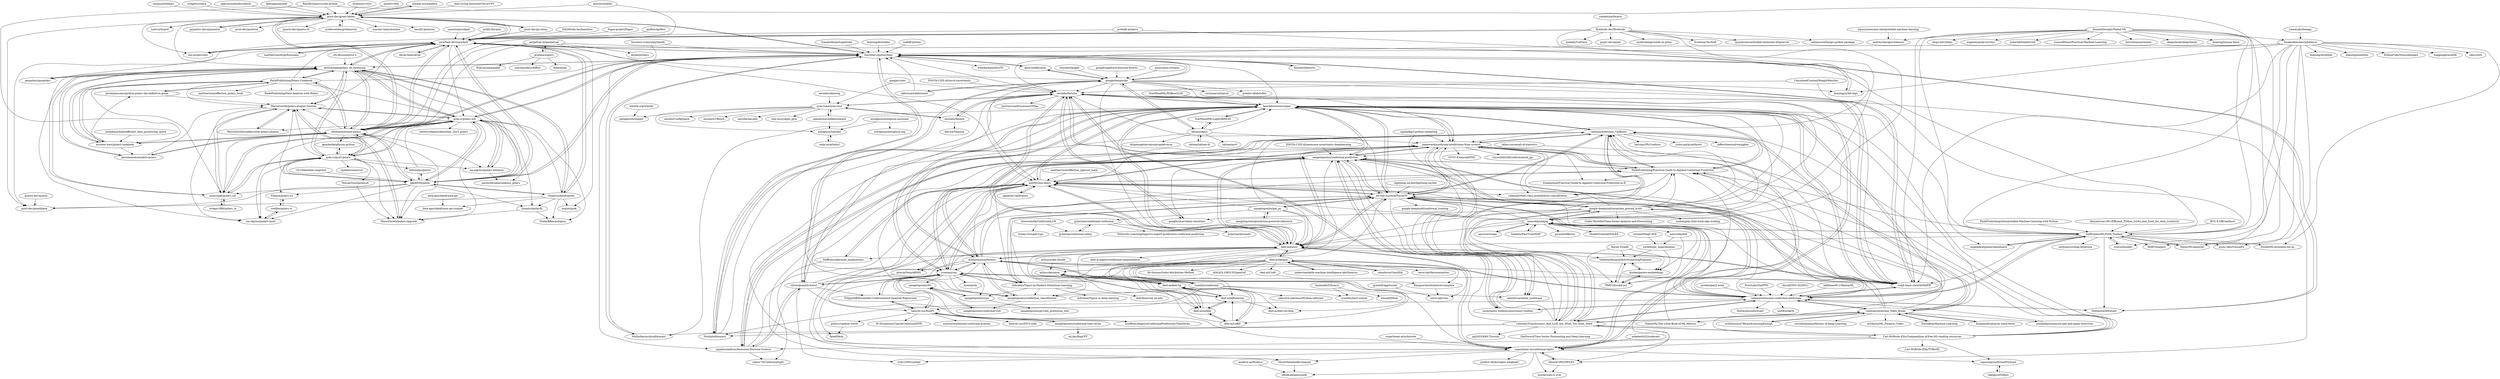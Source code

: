 digraph G {
"unionai-oss/pandera" -> "posit-dev/great-tables" ["e"=1]
"koaning/scikit-lego" -> "narwhals-dev/narwhals" ["e"=1]
"skrub-data/skrub" -> "narwhals-dev/narwhals" ["e"=1]
"CalculatedContent/WeightWatcher" -> "awslabs/fortuna" ["e"=1]
"CalculatedContent/WeightWatcher" -> "SelfExplainML/PiML-Toolbox" ["e"=1]
"pyjanitor-devs/pyjanitor" -> "posit-dev/great-tables" ["e"=1]
"sktime/sktime-dl" -> "sktime/skpro" ["e"=1]
"awslabs/datawig" -> "syne-tune/syne-tune" ["e"=1]
"fraunhoferportugal/tsfel" -> "functime-org/functime" ["e"=1]
"lopusz/awesome-interpretable-machine-learning" -> "andreysharapov/xaience" ["e"=1]
"openml/automlbenchmark" -> "syne-tune/syne-tune" ["e"=1]
"openml/automlbenchmark" -> "autogluon/tabrepo" ["e"=1]
"csinva/imodels" -> "SelfExplainML/PiML-Toolbox" ["e"=1]
"StatMixedML/XGBoostLSS" -> "henrikbostrom/crepes" ["e"=1]
"alan-turing-institute/CleverCSV" -> "posit-dev/great-tables" ["e"=1]
"mwouts/itables" -> "posit-dev/great-tables" ["e"=1]
"mwouts/itables" -> "narwhals-dev/narwhals" ["e"=1]
"sktime/skpro" -> "sktime/pysf"
"sktime/skpro" -> "StatMixedML/LightGBMLSS" ["e"=1]
"sktime/skpro" -> "felipeangelimvieira/prophetverse"
"sktime/skpro" -> "zillow/quantile-forest" ["e"=1]
"sktime/skpro" -> "henrikbostrom/crepes"
"sktime/skpro" -> "joneswack/conformal-predictions-from-scratch"
"sktime/skpro" -> "sktime/sktime-dl" ["e"=1]
"sktime/skpro" -> "google/temporian"
"yromano/cqr" -> "FilippoMB/Ensemble-Conformalized-Quantile-Regression"
"yromano/cqr" -> "donlnz/nonconformist"
"yromano/cqr" -> "msesia/chr"
"yromano/cqr" -> "hamrel-cxu/EnbPI"
"yromano/cqr" -> "aangelopoulos/conformal_classification" ["e"=1]
"yromano/cqr" -> "henrikbostrom/crepes"
"yromano/cqr" -> "aangelopoulos/conformal-prediction"
"yromano/cqr" -> "dobriban/Topics-In-Modern-Statistical-Learning"
"yromano/cqr" -> "ml-stat-Sustech/TorchCP"
"yromano/cqr" -> "zillow/quantile-forest" ["e"=1]
"yromano/cqr" -> "ryantibs/conformal"
"yromano/cqr" -> "aangelopoulos/rcps"
"yromano/cqr" -> "deel-ai/puncc"
"yromano/cqr" -> "scikit-learn-contrib/MAPIE" ["e"=1]
"yromano/cqr" -> "aangelopoulos/ltt"
"hazimehh/L0Learn" -> "alisaab/l0bnb"
"hazimehh/L0Learn" -> "ryantibs/best-subset"
"gchers/random-world" -> "fated/libcp"
"vacanza/holidays" -> "posit-dev/great-tables" ["e"=1]
"greentfrapp/lucent" -> "serre-lab/Lens" ["e"=1]
"telmo-correa/all-of-statistics" -> "valeman/awesome-conformal-prediction" ["e"=1]
"telmo-correa/all-of-statistics" -> "aangelopoulos/conformal-prediction" ["e"=1]
"uncertainty-toolbox/uncertainty-toolbox" -> "awslabs/fortuna" ["e"=1]
"uncertainty-toolbox/uncertainty-toolbox" -> "aangelopoulos/conformal-prediction" ["e"=1]
"uncertainty-toolbox/uncertainty-toolbox" -> "valeman/awesome-conformal-prediction" ["e"=1]
"data-apis/dataframe-api" -> "data-apis/dataframe-api-compat"
"fugue-project/fugue" -> "narwhals-dev/narwhals" ["e"=1]
"airbus/scikit-decide" -> "airbus/decomon" ["e"=1]
"zgana/fpp3-python-readalong" -> "valeman/Transformers_And_LLM_Are_What_You_Dont_Need" ["e"=1]
"zgana/fpp3-python-readalong" -> "joneswack/conformal-predictions-from-scratch" ["e"=1]
"aangelopoulos/conformal_classification" -> "aangelopoulos/conformal-risk" ["e"=1]
"aangelopoulos/conformal_classification" -> "donlnz/nonconformist" ["e"=1]
"Nixtla/tsfeatures" -> "functime-org/functime" ["e"=1]
"oegedijk/explainerdashboard" -> "SelfExplainML/PiML-Toolbox" ["e"=1]
"StatMixedML/LightGBMLSS" -> "henrikbostrom/crepes" ["e"=1]
"StatMixedML/LightGBMLSS" -> "sktime/skpro" ["e"=1]
"BCG-X-Official/facet" -> "SelfExplainML/PiML-Toolbox" ["e"=1]
"PacktPublishing/Interpretable-Machine-Learning-with-Python" -> "SelfExplainML/PiML-Toolbox" ["e"=1]
"google/uncertainty-baselines" -> "awslabs/fortuna" ["e"=1]
"ipyflow/ipyflow" -> "narwhals-dev/narwhals" ["e"=1]
"deel-ai/xplique" -> "deel-ai/deel-lip"
"deel-ai/xplique" -> "deel-ai/influenciae"
"deel-ai/xplique" -> "deel-ai/puncc"
"deel-ai/xplique" -> "deel-ai/oodeel"
"deel-ai/xplique" -> "KempnerInstitute/overcomplete"
"deel-ai/xplique" -> "understandable-machine-intelligence-lab/Quantus" ["e"=1]
"deel-ai/xplique" -> "salesforce/OmniXAI" ["e"=1]
"deel-ai/xplique" -> "serre-lab/Harmonization"
"deel-ai/xplique" -> "deel-ai/Craft"
"deel-ai/xplique" -> "fel-thomas/Sobol-Attribution-Method"
"deel-ai/xplique" -> "serre-lab/Lens"
"deel-ai/xplique" -> "deel-ai/LARD"
"deel-ai/xplique" -> "AI4LIFE-GROUP/OpenXAI" ["e"=1]
"deel-ai/xplique" -> "deel-ai/deel-torchlip"
"deel-ai/xplique" -> "airbus/decomon"
"iancovert/sage" -> "mmschlk/shapiq" ["e"=1]
"deel-ai/deel-lip" -> "deel-ai/influenciae"
"deel-ai/deel-lip" -> "deel-ai/oodeel"
"deel-ai/deel-lip" -> "airbus/decomon"
"deel-ai/deel-lip" -> "deel-ai/deel-torchlip"
"deel-ai/deel-lip" -> "deel-ai/LARD"
"danigiro/FoReco" -> "xqnwang/conformalForecast"
"matthewwardrop/formulaic" -> "narwhals-dev/narwhals" ["e"=1]
"ibis-project/ibis" -> "narwhals-dev/narwhals" ["e"=1]
"Nixtla/mlforecast" -> "functime-org/functime" ["e"=1]
"Nixtla/mlforecast" -> "henrikbostrom/crepes" ["e"=1]
"Nixtla/mlforecast" -> "google/temporian" ["e"=1]
"posit-dev/py-shiny" -> "posit-dev/great-tables" ["e"=1]
"posit-dev/py-shiny" -> "narwhals-dev/narwhals" ["e"=1]
"koaning/drawdata" -> "functime-org/functime" ["e"=1]
"skforecast/skforecast" -> "functime-org/functime" ["e"=1]
"skforecast/skforecast" -> "google/temporian" ["e"=1]
"khuyentran1401/Efficient_Python_tricks_and_tools_for_data_scientists" -> "SelfExplainML/PiML-Toolbox" ["e"=1]
"google/yggdrasil-decision-forests" -> "google/temporian" ["e"=1]
"Atcold/NYU-DLSP21" -> "valeman/awesome-conformal-prediction" ["e"=1]
"business-science/pytimetk" -> "functime-org/functime" ["e"=1]
"business-science/pytimetk" -> "mpalenciaolivar/Awesome-Decision-Science" ["e"=1]
"understandable-machine-intelligence-lab/Quantus" -> "deel-ai/xplique" ["e"=1]
"scikit-learn-contrib/MAPIE" -> "valeman/awesome-conformal-prediction" ["e"=1]
"scikit-learn-contrib/MAPIE" -> "henrikbostrom/crepes" ["e"=1]
"scikit-learn-contrib/MAPIE" -> "awslabs/fortuna" ["e"=1]
"scikit-learn-contrib/MAPIE" -> "aangelopoulos/conformal-prediction" ["e"=1]
"scikit-learn-contrib/MAPIE" -> "deel-ai/puncc" ["e"=1]
"scikit-learn-contrib/MAPIE" -> "ml-stat-Sustech/TorchCP" ["e"=1]
"scikit-learn-contrib/MAPIE" -> "functime-org/functime" ["e"=1]
"mikekeith52/scalecast" -> "superlinear-ai/conformal-tights" ["e"=1]
"donlnz/nonconformist" -> "yromano/cqr"
"donlnz/nonconformist" -> "aangelopoulos/conformal_classification" ["e"=1]
"donlnz/nonconformist" -> "henrikbostrom/crepes"
"donlnz/nonconformist" -> "ip200/venn-abers"
"donlnz/nonconformist" -> "aangelopoulos/conformal-prediction"
"donlnz/nonconformist" -> "deel-ai/puncc"
"donlnz/nonconformist" -> "ml-stat-Sustech/TorchCP"
"donlnz/nonconformist" -> "ryantibs/conformal"
"donlnz/nonconformist" -> "scikit-learn-contrib/MAPIE" ["e"=1]
"donlnz/nonconformist" -> "ptocca/VennABERS"
"donlnz/nonconformist" -> "dobriban/Topics-In-Modern-Statistical-Learning"
"donlnz/nonconformist" -> "PacktPublishing/Practical-Guide-to-Applied-Conformal-Prediction"
"donlnz/nonconformist" -> "valeman/awesome-conformal-prediction"
"donlnz/nonconformist" -> "hamrel-cxu/EnbPI"
"donlnz/nonconformist" -> "mzaffran/AdaptiveConformalPredictionsTimeSeries"
"sfu-db/connector-x" -> "abstractqqq/polars_ds_extension" ["e"=1]
"aangelopoulos/ltt" -> "aangelopoulos/conformal-risk"
"aangelopoulos/ltt" -> "aangelopoulos/rcps"
"LineaLabs/lineapy" -> "facebookresearch/balance" ["e"=1]
"aangelopoulos/rcps" -> "aangelopoulos/ltt"
"aangelopoulos/rcps" -> "aangelopoulos/private_prediction_sets"
"automl/DeepCAVE" -> "tornede/py_experimenter" ["e"=1]
"hamrel-cxu/EnbPI" -> "FilippoMB/Ensemble-Conformalized-Quantile-Regression"
"hamrel-cxu/EnbPI" -> "M-Soundouss/CopulaConformalMTR"
"hamrel-cxu/EnbPI" -> "aangelopoulos/conformal-time-series"
"hamrel-cxu/EnbPI" -> "msesia/conditional-conformal-pvalues"
"hamrel-cxu/EnbPI" -> "mzaffran/AdaptiveConformalPredictionsTimeSeries"
"hamrel-cxu/EnbPI" -> "hamrel-cxu/SPCI-code"
"hamrel-cxu/EnbPI" -> "yromano/cqr"
"hamrel-cxu/EnbPI" -> "gchers/random-world"
"airbus/decomon" -> "deel-ai/deel-lip"
"tornede/py_experimenter" -> "ValentinMargraf/ActiveLearningPipelines"
"tornede/py_experimenter" -> "kiudee/pareto-embeddings"
"google/vizier" -> "syne-tune/syne-tune" ["e"=1]
"google/vizier" -> "awslabs/fortuna" ["e"=1]
"widgetti/solara" -> "posit-dev/great-tables" ["e"=1]
"posit-dev/great-tables" -> "posit-dev/py-shiny" ["e"=1]
"posit-dev/great-tables" -> "narwhals-dev/narwhals"
"posit-dev/great-tables" -> "ddotta/awesome-polars"
"posit-dev/great-tables" -> "functime-org/functime"
"posit-dev/great-tables" -> "unionai-oss/pandera" ["e"=1]
"posit-dev/great-tables" -> "ibis-project/ibis" ["e"=1]
"posit-dev/great-tables" -> "abstractqqq/polars_ds_extension"
"posit-dev/great-tables" -> "posit-dev/positron" ["e"=1]
"posit-dev/great-tables" -> "quarto-dev/quarto-cli" ["e"=1]
"posit-dev/great-tables" -> "ariebovenberg/whenever" ["e"=1]
"posit-dev/great-tables" -> "marimo-team/marimo" ["e"=1]
"posit-dev/great-tables" -> "has2k1/plotnine" ["e"=1]
"posit-dev/great-tables" -> "posit-dev/pointblank"
"posit-dev/great-tables" -> "pyjanitor-devs/pyjanitor" ["e"=1]
"posit-dev/great-tables" -> "holoviz/hvplot" ["e"=1]
"Nixtla/statsforecast" -> "valeman/awesome-conformal-prediction" ["e"=1]
"Nixtla/statsforecast" -> "functime-org/functime" ["e"=1]
"SelfExplainML/PiML-Toolbox" -> "csinva/imodels" ["e"=1]
"SelfExplainML/PiML-Toolbox" -> "valeman/awesome-conformal-prediction"
"SelfExplainML/PiML-Toolbox" -> "oegedijk/explainerdashboard" ["e"=1]
"SelfExplainML/PiML-Toolbox" -> "scikit-learn-contrib/MAPIE" ["e"=1]
"SelfExplainML/PiML-Toolbox" -> "MAIF/shapash" ["e"=1]
"SelfExplainML/PiML-Toolbox" -> "NannyML/nannyml" ["e"=1]
"SelfExplainML/PiML-Toolbox" -> "Nixtla/statsforecast" ["e"=1]
"SelfExplainML/PiML-Toolbox" -> "PacktPublishing/Practical-Guide-to-Applied-Conformal-Prediction"
"SelfExplainML/PiML-Toolbox" -> "mmschlk/shapiq"
"SelfExplainML/PiML-Toolbox" -> "pymc-labs/CausalPy" ["e"=1]
"SelfExplainML/PiML-Toolbox" -> "DoubleML/doubleml-for-py" ["e"=1]
"SelfExplainML/PiML-Toolbox" -> "functime-org/functime"
"SelfExplainML/PiML-Toolbox" -> "henrikbostrom/crepes"
"SelfExplainML/PiML-Toolbox" -> "cerlymarco/shap-hypetune" ["e"=1]
"SelfExplainML/PiML-Toolbox" -> "deel-ai/puncc"
"helblazer811/ManimML" -> "valeman/awesome-conformal-prediction" ["e"=1]
"NannyML/nannyml" -> "SelfExplainML/PiML-Toolbox" ["e"=1]
"salesforce/OmniXAI" -> "deel-ai/xplique" ["e"=1]
"valeman/awesome-conformal-prediction" -> "scikit-learn-contrib/MAPIE" ["e"=1]
"valeman/awesome-conformal-prediction" -> "aangelopoulos/conformal-prediction"
"valeman/awesome-conformal-prediction" -> "henrikbostrom/crepes"
"valeman/awesome-conformal-prediction" -> "Nixtla/statsforecast" ["e"=1]
"valeman/awesome-conformal-prediction" -> "awslabs/fortuna"
"valeman/awesome-conformal-prediction" -> "ml-stat-Sustech/TorchCP"
"valeman/awesome-conformal-prediction" -> "valeman/Transformers_And_LLM_Are_What_You_Dont_Need"
"valeman/awesome-conformal-prediction" -> "SelfExplainML/PiML-Toolbox"
"valeman/awesome-conformal-prediction" -> "valeman/Awesome_Math_Books"
"valeman/awesome-conformal-prediction" -> "Nixtla/neuralforecast" ["e"=1]
"valeman/awesome-conformal-prediction" -> "Nixtla/mlforecast" ["e"=1]
"valeman/awesome-conformal-prediction" -> "unit8co/darts" ["e"=1]
"valeman/awesome-conformal-prediction" -> "uncertainty-toolbox/uncertainty-toolbox" ["e"=1]
"valeman/awesome-conformal-prediction" -> "donlnz/nonconformist"
"valeman/awesome-conformal-prediction" -> "PacktPublishing/Practical-Guide-to-Applied-Conformal-Prediction"
"probml/pml2-book" -> "valeman/awesome-conformal-prediction" ["e"=1]
"syne-tune/syne-tune" -> "awslabs/Renate"
"syne-tune/syne-tune" -> "awslabs/fortuna"
"syne-tune/syne-tune" -> "openml/automlbenchmark" ["e"=1]
"syne-tune/syne-tune" -> "slds-lmu/yahpo_gym" ["e"=1]
"syne-tune/syne-tune" -> "automl/ConfigSpace" ["e"=1]
"syne-tune/syne-tune" -> "geoalgo/slurmpilot"
"syne-tune/syne-tune" -> "automl/LCBench" ["e"=1]
"syne-tune/syne-tune" -> "naszilla/naszilla" ["e"=1]
"syne-tune/syne-tune" -> "autogluon/tabrepo"
"tinkoff-ai/etna" -> "functime-org/functime" ["e"=1]
"henrikbostrom/crepes" -> "ip200/venn-abers"
"henrikbostrom/crepes" -> "ml-stat-Sustech/TorchCP"
"henrikbostrom/crepes" -> "deel-ai/puncc"
"henrikbostrom/crepes" -> "scikit-learn-contrib/MAPIE" ["e"=1]
"henrikbostrom/crepes" -> "joneswack/conformal-predictions-from-scratch"
"henrikbostrom/crepes" -> "donlnz/nonconformist"
"henrikbostrom/crepes" -> "awslabs/fortuna"
"henrikbostrom/crepes" -> "superlinear-ai/conformal-tights"
"henrikbostrom/crepes" -> "PacktPublishing/Practical-Guide-to-Applied-Conformal-Prediction"
"henrikbostrom/crepes" -> "aangelopoulos/conformal-prediction"
"henrikbostrom/crepes" -> "valeman/awesome-conformal-prediction"
"henrikbostrom/crepes" -> "zillow/quantile-forest" ["e"=1]
"henrikbostrom/crepes" -> "yromano/cqr"
"henrikbostrom/crepes" -> "valeman/Awesome_CatBoost"
"henrikbostrom/crepes" -> "StatMixedML/LightGBMLSS" ["e"=1]
"aangelopoulos/conformal-prediction" -> "valeman/awesome-conformal-prediction"
"aangelopoulos/conformal-prediction" -> "ml-stat-Sustech/TorchCP"
"aangelopoulos/conformal-prediction" -> "aangelopoulos/conformal_classification" ["e"=1]
"aangelopoulos/conformal-prediction" -> "scikit-learn-contrib/MAPIE" ["e"=1]
"aangelopoulos/conformal-prediction" -> "awslabs/fortuna"
"aangelopoulos/conformal-prediction" -> "henrikbostrom/crepes"
"aangelopoulos/conformal-prediction" -> "donlnz/nonconformist"
"aangelopoulos/conformal-prediction" -> "joneswack/conformal-predictions-from-scratch"
"aangelopoulos/conformal-prediction" -> "yromano/cqr"
"aangelopoulos/conformal-prediction" -> "PacktPublishing/Practical-Guide-to-Applied-Conformal-Prediction"
"aangelopoulos/conformal-prediction" -> "deel-ai/puncc"
"aangelopoulos/conformal-prediction" -> "dobriban/Topics-In-Modern-Statistical-Learning"
"aangelopoulos/conformal-prediction" -> "uncertainty-toolbox/uncertainty-toolbox" ["e"=1]
"aangelopoulos/conformal-prediction" -> "google/uncertainty-baselines" ["e"=1]
"aangelopoulos/conformal-prediction" -> "salesforce/online_conformal"
"superlinear-ai/substrate" -> "superlinear-ai/conformal-tights" ["e"=1]
"geopolars/geopolars" -> "abstractqqq/polars_ds_extension" ["e"=1]
"ENSTA-U2IS-AI/awesome-uncertainty-deeplearning" -> "aangelopoulos/conformal-prediction" ["e"=1]
"linkedin/FastTreeSHAP" -> "mmschlk/shapiq" ["e"=1]
"zillow/quantile-forest" -> "henrikbostrom/crepes" ["e"=1]
"zillow/quantile-forest" -> "FilippoMB/Ensemble-Conformalized-Quantile-Regression" ["e"=1]
"zillow/quantile-forest" -> "yromano/cqr" ["e"=1]
"zillow/quantile-forest" -> "mpalenciaolivar/Awesome-Decision-Science" ["e"=1]
"zillow/quantile-forest" -> "ip200/venn-abers" ["e"=1]
"zillow/quantile-forest" -> "superlinear-ai/conformal-tights" ["e"=1]
"zillow/quantile-forest" -> "rick12000/confopt" ["e"=1]
"zillow/quantile-forest" -> "joneswack/conformal-predictions-from-scratch" ["e"=1]
"zillow/quantile-forest" -> "deel-ai/puncc" ["e"=1]
"FilippoMB/Ensemble-Conformalized-Quantile-Regression" -> "hamrel-cxu/EnbPI"
"FilippoMB/Ensemble-Conformalized-Quantile-Regression" -> "yromano/cqr"
"dobriban/Topics-In-Modern-Statistical-Learning" -> "ml-stat-Sustech/TorchCP"
"dobriban/Topics-In-Modern-Statistical-Learning" -> "dobriban/Topics-in-deep-learning"
"dobriban/Topics-In-Modern-Statistical-Learning" -> "yromano/cqr"
"dobriban/Topics-In-Modern-Statistical-Learning" -> "aangelopoulos/conformal_classification" ["e"=1]
"dobriban/Topics-In-Modern-Statistical-Learning" -> "dobriban/stat-ml-edu"
"dobriban/Topics-In-Modern-Statistical-Learning" -> "aangelopoulos/rcps"
"deel-ai/influenciae" -> "deel-ai/oodeel"
"deel-ai/influenciae" -> "deel-ai/deel-lip"
"deel-ai/influenciae" -> "deel-ai/deel-torchlip"
"deel-ai/influenciae" -> "airbus/decomon"
"kolonialno/patito" -> "JakobGM/patito"
"kolonialno/patito" -> "pola-rs/polars-xdt"
"ToucanToco/fastexcel" -> "MarcoGorelli/polars-upgrade" ["e"=1]
"kennethleungty/Failed-ML" -> "skops-dev/skops" ["e"=1]
"kennethleungty/Failed-ML" -> "scikit-learn-contrib/MAPIE" ["e"=1]
"kennethleungty/Failed-ML" -> "facebookresearch/balance"
"kennethleungty/Failed-ML" -> "eugeneyan/ml-surveys" ["e"=1]
"kennethleungty/Failed-ML" -> "poloclub/timbertrek"
"kennethleungty/Failed-ML" -> "youssefHosni/Practical-Machine-Learning" ["e"=1]
"kennethleungty/Failed-ML" -> "MAIF/shapash" ["e"=1]
"kennethleungty/Failed-ML" -> "SelfExplainML/PiML-Toolbox"
"kennethleungty/Failed-ML" -> "NannyML/nannyml" ["e"=1]
"kennethleungty/Failed-ML" -> "AstraZeneca/rexmex" ["e"=1]
"kennethleungty/Failed-ML" -> "deepchecks/deepchecks" ["e"=1]
"kennethleungty/Failed-ML" -> "koaning/human-learn" ["e"=1]
"kennethleungty/Failed-ML" -> "andreysharapov/xaience"
"kennethleungty/Failed-ML" -> "oegedijk/explainerdashboard" ["e"=1]
"facebookresearch/balance" -> "pymc-labs/CausalPy" ["e"=1]
"facebookresearch/balance" -> "awslabs/fortuna"
"facebookresearch/balance" -> "csinva/imodels" ["e"=1]
"facebookresearch/balance" -> "koaning/doubtlab" ["e"=1]
"facebookresearch/balance" -> "koaning/embetter" ["e"=1]
"facebookresearch/balance" -> "koaning/scikit-lego" ["e"=1]
"facebookresearch/balance" -> "scikit-learn-contrib/MAPIE" ["e"=1]
"facebookresearch/balance" -> "WillianFuks/tfcausalimpact" ["e"=1]
"facebookresearch/balance" -> "SelfExplainML/PiML-Toolbox"
"facebookresearch/balance" -> "huggingface/setfit" ["e"=1]
"facebookresearch/balance" -> "NannyML/nannyml" ["e"=1]
"facebookresearch/balance" -> "functime-org/functime"
"facebookresearch/balance" -> "uber/orbit" ["e"=1]
"facebookresearch/balance" -> "DoubleML/doubleml-for-py" ["e"=1]
"michaelgutmann/ml-pen-and-paper-exercises" -> "valeman/awesome-conformal-prediction" ["e"=1]
"pola-rs/pyo3-polars" -> "pola-rs/polars-xdt"
"pola-rs/pyo3-polars" -> "abstractqqq/polars_ds_extension"
"pola-rs/pyo3-polars" -> "MarcoGorelli/polars-upgrade"
"pola-rs/pyo3-polars" -> "azmyrajab/polars_ols"
"pola-rs/pyo3-polars" -> "ion-elgreco/polars-distance"
"pola-rs/pyo3-polars" -> "MarcoGorelli/polars-plugins-tutorial"
"pola-rs/pyo3-polars" -> "ion-elgreco/polars-hash"
"pola-rs/pyo3-polars" -> "JakobGM/patito"
"pola-rs/pyo3-polars" -> "Filimoa/polars-h3"
"pola-rs/pyo3-polars" -> "ddotta/awesome-polars"
"pola-rs/pyo3-polars" -> "ToucanToco/fastexcel" ["e"=1]
"pola-rs/pyo3-polars" -> "apache/datafusion-python" ["e"=1]
"pola-rs/pyo3-polars" -> "kolonialno/patito"
"pola-rs/pyo3-polars" -> "kylebarron/arro3" ["e"=1]
"PriorLabs/TabPFN" -> "valeman/awesome-conformal-prediction" ["e"=1]
"manzt/anywidget" -> "narwhals-dev/narwhals" ["e"=1]
"ryantibs/conformal" -> "yromano/cqr"
"ryantibs/conformal" -> "salesforce/online_conformal"
"ryantibs/conformal" -> "donlnz/nonconformist"
"ryantibs/conformal" -> "aangelopoulos/conformal_classification" ["e"=1]
"ryantibs/conformal" -> "hamrel-cxu/EnbPI"
"ryantibs/conformal" -> "ml-stat-Sustech/TorchCP"
"ryantibs/conformal" -> "ryantibs/best-subset"
"ryantibs/conformal" -> "aangelopoulos/conformal-prediction"
"ryantibs/conformal" -> "selective-inference/Python-software"
"awslabs/Renate" -> "syne-tune/syne-tune"
"awslabs/Renate" -> "awslabs/fortuna"
"awslabs/Renate" -> "lebrice/Sequoia" ["e"=1]
"Nixtla/hierarchicalforecast" -> "functime-org/functime" ["e"=1]
"Nixtla/hierarchicalforecast" -> "henrikbostrom/crepes" ["e"=1]
"apache/datafusion-python" -> "pola-rs/pyo3-polars" ["e"=1]
"awslabs/fortuna" -> "scikit-learn-contrib/MAPIE" ["e"=1]
"awslabs/fortuna" -> "henrikbostrom/crepes"
"awslabs/fortuna" -> "aangelopoulos/conformal-prediction"
"awslabs/fortuna" -> "awslabs/Renate"
"awslabs/fortuna" -> "syne-tune/syne-tune"
"awslabs/fortuna" -> "valeman/awesome-conformal-prediction"
"awslabs/fortuna" -> "uncertainty-toolbox/uncertainty-toolbox" ["e"=1]
"awslabs/fortuna" -> "deel-ai/puncc"
"awslabs/fortuna" -> "google/uncertainty-baselines" ["e"=1]
"awslabs/fortuna" -> "aangelopoulos/conformal_classification" ["e"=1]
"awslabs/fortuna" -> "yromano/cqr"
"awslabs/fortuna" -> "ml-stat-Sustech/TorchCP"
"awslabs/fortuna" -> "functime-org/functime"
"awslabs/fortuna" -> "JaxGaussianProcesses/GPJax" ["e"=1]
"awslabs/fortuna" -> "joneswack/conformal-predictions-from-scratch"
"google/temporian" -> "functime-org/functime"
"google/temporian" -> "Nixtla/mlforecast" ["e"=1]
"google/temporian" -> "sktime/skpro"
"google/temporian" -> "henrikbostrom/crepes"
"google/temporian" -> "narwhals-dev/narwhals"
"google/temporian" -> "scikit-learn-contrib/MAPIE" ["e"=1]
"google/temporian" -> "deel-ai/puncc"
"google/temporian" -> "cerlymarco/tspiral" ["e"=1]
"google/temporian" -> "tblume1992/MFLES"
"google/temporian" -> "aeon-toolkit/aeon" ["e"=1]
"google/temporian" -> "awslabs/fortuna"
"google/temporian" -> "skforecast/skforecast" ["e"=1]
"google/temporian" -> "ip200/venn-abers"
"google/temporian" -> "predict-idlab/tsflex" ["e"=1]
"google/temporian" -> "koaning/scikit-lego" ["e"=1]
"aeon-toolkit/aeon" -> "functime-org/functime" ["e"=1]
"aeon-toolkit/aeon" -> "google/temporian" ["e"=1]
"deel-ai/puncc" -> "deel-ai/influenciae"
"deel-ai/puncc" -> "ml-stat-Sustech/TorchCP"
"deel-ai/puncc" -> "deel-ai/oodeel"
"deel-ai/puncc" -> "superlinear-ai/conformal-tights"
"deel-ai/puncc" -> "henrikbostrom/crepes"
"deel-ai/puncc" -> "ip200/venn-abers"
"deel-ai/puncc" -> "joneswack/conformal-predictions-from-scratch"
"deel-ai/puncc" -> "deel-ai/deel-lip"
"deel-ai/puncc" -> "deel-ai/xplique"
"deel-ai/puncc" -> "scikit-learn-contrib/MAPIE" ["e"=1]
"deel-ai/puncc" -> "deel-ai-papers/conformal-segmentation"
"deel-ai/puncc" -> "donlnz/nonconformist"
"deel-ai/puncc" -> "awslabs/fortuna"
"deel-ai/puncc" -> "Moffran/calibrated_explanations"
"deel-ai/puncc" -> "aangelopoulos/conformal-prediction"
"deel-ai/oodeel" -> "deel-ai/influenciae"
"deel-ai/oodeel" -> "deel-ai/deel-lip"
"deel-ai/oodeel" -> "deel-ai/LARD"
"deel-ai/oodeel" -> "airbus/decomon"
"quixio/quix-streams" -> "google/temporian" ["e"=1]
"aangelopoulos/conformal-risk" -> "aangelopoulos/ltt"
"approximatelabs/sketch" -> "posit-dev/great-tables" ["e"=1]
"quarto-dev/quarto" -> "posit-dev/pointblank" ["e"=1]
"lgienapp/aquarel" -> "posit-dev/great-tables" ["e"=1]
"ENSTA-U2IS-AI/torch-uncertainty" -> "awslabs/fortuna" ["e"=1]
"15r10nk/inline-snapshot" -> "JakobGM/patito" ["e"=1]
"kevinheavey/modern-polars" -> "MarcoGorelli/polars-plugins-tutorial"
"kevinheavey/modern-polars" -> "ddotta/awesome-polars"
"kevinheavey/modern-polars" -> "abstractqqq/polars_ds_extension"
"aangelopoulos/prediction-powered-inference" -> "aangelopoulos/ppi_py"
"jjcherian/conditional-conformal" -> "jjcherian/conformal-safety"
"jjcherian/conditional-conformal" -> "jjcherian/fairaudit"
"jjcherian/conditional-conformal" -> "Networks-Learning/improve-expert-predictions-conformal-prediction"
"mmschlk/iXAI" -> "TRR318/scikit-psl"
"mmschlk/iXAI" -> "tornede/py_experimenter"
"RamiKrispin/vscode-python" -> "escobar-west/polars-cookbook" ["e"=1]
"RamiKrispin/vscode-python" -> "SelfExplainML/PiML-Toolbox" ["e"=1]
"RamiKrispin/vscode-python" -> "posit-dev/great-tables" ["e"=1]
"prefix-dev/pixi" -> "narwhals-dev/narwhals" ["e"=1]
"JakobGM/patito" -> "abstractqqq/polars_ds_extension"
"JakobGM/patito" -> "kolonialno/patito"
"JakobGM/patito" -> "pola-rs/polars-xdt"
"JakobGM/patito" -> "narwhals-dev/narwhals"
"JakobGM/patito" -> "MarcoGorelli/polars-upgrade"
"JakobGM/patito" -> "pola-rs/pyo3-polars"
"JakobGM/patito" -> "Quantco/dataframely"
"JakobGM/patito" -> "ddotta/awesome-polars"
"JakobGM/patito" -> "ion-elgreco/polars-hash"
"JakobGM/patito" -> "posit-dev/pointblank"
"JakobGM/patito" -> "Quantco/polarify"
"JakobGM/patito" -> "functime-org/functime"
"JakobGM/patito" -> "azmyrajab/polars_ols"
"JakobGM/patito" -> "Filimoa/polars-h3"
"JakobGM/patito" -> "MarcoGorelli/polars-plugins-tutorial"
"mckinsey/vizro" -> "posit-dev/great-tables" ["e"=1]
"mattharrison/effective_xgboost_book" -> "ip200/venn-abers" ["e"=1]
"mpalenciaolivar/Awesome-Decision-Science" -> "valeman/Awesome_CatBoost"
"mpalenciaolivar/Awesome-Decision-Science" -> "ip200/venn-abers"
"mpalenciaolivar/Awesome-Decision-Science" -> "joneswack/conformal-predictions-from-scratch"
"mpalenciaolivar/Awesome-Decision-Science" -> "zillow/quantile-forest" ["e"=1]
"mpalenciaolivar/Awesome-Decision-Science" -> "rabia174/ConformaSight"
"whylabs/langkit" -> "google/temporian" ["e"=1]
"escobar-west/polars-cookbook" -> "PacktPublishing/Polars-Cookbook"
"escobar-west/polars-cookbook" -> "abstractqqq/polars_ds_extension"
"escobar-west/polars-cookbook" -> "ddotta/awesome-polars"
"escobar-west/polars-cookbook" -> "jeroenjanssens/python-polars-the-definitive-guide"
"escobar-west/polars-cookbook" -> "kevinheavey/modern-polars"
"Quantco/polarify" -> "MarcoGorelli/polars-upgrade"
"Quantco/polarify" -> "StefanBRas/polugins"
"valeman/Transformers_And_LLM_Are_What_You_Dont_Need" -> "valeman/Awesome_CatBoost"
"valeman/Transformers_And_LLM_Are_What_You_Dont_Need" -> "ml-stat-Sustech/TorchCP"
"valeman/Transformers_And_LLM_Are_What_You_Dont_Need" -> "valeman/awesome-conformal-prediction"
"valeman/Transformers_And_LLM_Are_What_You_Dont_Need" -> "valeman/Awesome_Math_Books"
"valeman/Transformers_And_LLM_Are_What_You_Dont_Need" -> "PacktPublishing/Practical-Guide-to-Applied-Conformal-Prediction"
"valeman/Transformers_And_LLM_Are_What_You_Dont_Need" -> "Nixtla/mlforecast" ["e"=1]
"valeman/Transformers_And_LLM_Are_What_You_Dont_Need" -> "Carl-McBride-Ellis/Compendium-of-free-ML-reading-resources"
"valeman/Transformers_And_LLM_Are_What_You_Dont_Need" -> "aangelopoulos/conformal-prediction"
"valeman/Transformers_And_LLM_Are_What_You_Dont_Need" -> "deel-ai/puncc"
"valeman/Transformers_And_LLM_Are_What_You_Dont_Need" -> "joneswack/conformal-predictions-from-scratch"
"valeman/Transformers_And_LLM_Are_What_You_Dont_Need" -> "pg2455/KAN-Tutorial" ["e"=1]
"valeman/Transformers_And_LLM_Are_What_You_Dont_Need" -> "google-deepmind/uncertain_ground_truth"
"valeman/Transformers_And_LLM_Are_What_You_Dont_Need" -> "tblume1992/MFLES"
"valeman/Transformers_And_LLM_Are_What_You_Dont_Need" -> "Nixtla/hierarchicalforecast" ["e"=1]
"valeman/Transformers_And_LLM_Are_What_You_Dont_Need" -> "DaoSword/Time-Series-Forecasting-and-Deep-Learning" ["e"=1]
"DAGWorks-Inc/hamilton" -> "narwhals-dev/narwhals" ["e"=1]
"functime-org/functime" -> "abstractqqq/polars_ds_extension"
"functime-org/functime" -> "Nixtla/hierarchicalforecast" ["e"=1]
"functime-org/functime" -> "ddotta/awesome-polars"
"functime-org/functime" -> "Nixtla/mlforecast" ["e"=1]
"functime-org/functime" -> "google/temporian"
"functime-org/functime" -> "pola-rs/polars-xdt"
"functime-org/functime" -> "narwhals-dev/narwhals"
"functime-org/functime" -> "scikit-learn-contrib/MAPIE" ["e"=1]
"functime-org/functime" -> "Nixtla/statsforecast" ["e"=1]
"functime-org/functime" -> "henrikbostrom/crepes"
"functime-org/functime" -> "aeon-toolkit/aeon" ["e"=1]
"functime-org/functime" -> "Nixtla/tsfeatures" ["e"=1]
"functime-org/functime" -> "JakobGM/patito"
"functime-org/functime" -> "winedarksea/AutoTS" ["e"=1]
"functime-org/functime" -> "posit-dev/great-tables"
"Carl-McBride-Ellis/Compendium-of-free-ML-reading-resources" -> "ip200/venn-abers"
"Carl-McBride-Ellis/Compendium-of-free-ML-reading-resources" -> "PacktPublishing/Practical-Guide-to-Applied-Conformal-Prediction"
"Carl-McBride-Ellis/Compendium-of-free-ML-reading-resources" -> "mpalenciaolivar/Awesome-Decision-Science"
"Carl-McBride-Ellis/Compendium-of-free-ML-reading-resources" -> "henrikbostrom/crepes"
"Carl-McBride-Ellis/Compendium-of-free-ML-reading-resources" -> "Carl-McBride-Ellis/TOBoML"
"Carl-McBride-Ellis/Compendium-of-free-ML-reading-resources" -> "valeman/Transformers_And_LLM_Are_What_You_Dont_Need"
"Carl-McBride-Ellis/Compendium-of-free-ML-reading-resources" -> "valeman/Awesome_CatBoost"
"Carl-McBride-Ellis/Compendium-of-free-ML-reading-resources" -> "xqnwang/conformalForecast"
"Carl-McBride-Ellis/Compendium-of-free-ML-reading-resources" -> "superlinear-ai/conformal-tights"
"Carl-McBride-Ellis/Compendium-of-free-ML-reading-resources" -> "joneswack/conformal-predictions-from-scratch"
"ddotta/awesome-polars" -> "abstractqqq/polars_ds_extension"
"ddotta/awesome-polars" -> "pola-rs/polars-xdt"
"ddotta/awesome-polars" -> "functime-org/functime"
"ddotta/awesome-polars" -> "narwhals-dev/narwhals"
"ddotta/awesome-polars" -> "PacktPublishing/Polars-Cookbook"
"ddotta/awesome-polars" -> "kevinheavey/modern-polars"
"ddotta/awesome-polars" -> "MarcoGorelli/polars-plugins-tutorial"
"ddotta/awesome-polars" -> "JakobGM/patito"
"ddotta/awesome-polars" -> "pola-rs/pyo3-polars"
"ddotta/awesome-polars" -> "azmyrajab/polars_ols"
"ddotta/awesome-polars" -> "ion-elgreco/polars-distance"
"ddotta/awesome-polars" -> "escobar-west/polars-cookbook"
"ddotta/awesome-polars" -> "posit-dev/great-tables"
"ddotta/awesome-polars" -> "MarcoGorelli/polars-upgrade"
"ddotta/awesome-polars" -> "apache/datafusion-python" ["e"=1]
"PacktPublishing/Polars-Cookbook" -> "escobar-west/polars-cookbook"
"PacktPublishing/Polars-Cookbook" -> "ddotta/awesome-polars"
"PacktPublishing/Polars-Cookbook" -> "jeroenjanssens/python-polars-the-definitive-guide"
"PacktPublishing/Polars-Cookbook" -> "abstractqqq/polars_ds_extension"
"PacktPublishing/Polars-Cookbook" -> "pola-rs/polars-xdt"
"PacktPublishing/Polars-Cookbook" -> "mattharrison/effective_polars_book" ["e"=1]
"PacktPublishing/Polars-Cookbook" -> "PacktPublishing/Data-Analysis-with-Polars"
"PacktPublishing/Polars-Cookbook" -> "narwhals-dev/narwhals"
"PacktPublishing/Polars-Cookbook" -> "azmyrajab/polars_ols"
"PacktPublishing/Polars-Cookbook" -> "MarcoGorelli/polars-plugins-tutorial"
"PacktPublishing/Polars-Cookbook" -> "functime-org/functime"
"aangelopoulos/ppi_py" -> "aangelopoulos/prediction-powered-inference"
"aangelopoulos/ppi_py" -> "ml-stat-Sustech/TorchCP"
"aangelopoulos/ppi_py" -> "jjcherian/conditional-conformal"
"aangelopoulos/ppi_py" -> "ip200/venn-abers"
"aangelopoulos/ppi_py" -> "superlinear-ai/conformal-tights"
"aangelopoulos/ppi_py" -> "deel-ai/puncc"
"grafana/augurs" -> "martinjrobins/diffsol"
"grafana/augurs" -> "faiface/par"
"grafana/augurs" -> "perpetual-ml/perpetual"
"grafana/augurs" -> "EtaCassiopeia/gmf"
"PacktPublishing/Practical-Guide-to-Applied-Conformal-Prediction" -> "ip200/venn-abers"
"PacktPublishing/Practical-Guide-to-Applied-Conformal-Prediction" -> "joneswack/conformal-predictions-from-scratch"
"PacktPublishing/Practical-Guide-to-Applied-Conformal-Prediction" -> "superlinear-ai/conformal-tights"
"PacktPublishing/Practical-Guide-to-Applied-Conformal-Prediction" -> "henrikbostrom/crepes"
"PacktPublishing/Practical-Guide-to-Applied-Conformal-Prediction" -> "valeman/Multi-class-probabilistic-classification"
"PacktPublishing/Practical-Guide-to-Applied-Conformal-Prediction" -> "aangelopoulos/conformal-prediction"
"PacktPublishing/Practical-Guide-to-Applied-Conformal-Prediction" -> "frankiethull/Practical-Guide-to-Applied-Conformal-Prediction-in-R"
"PacktPublishing/Practical-Guide-to-Applied-Conformal-Prediction" -> "valeman/Awesome_CatBoost"
"apple/ml-calibration" -> "ip200/venn-abers"
"lightning-uq-box/lightning-uq-box" -> "ml-stat-Sustech/TorchCP" ["e"=1]
"deel-ai/LARD" -> "deel-ai/oodeel"
"deel-ai/LARD" -> "deel-ai/influenciae"
"deel-ai/LARD" -> "deel-ai/deel-lip"
"deel-ai/LARD" -> "airbus/decomon"
"deel-ai/Craft" -> "KempnerInstitute/overcomplete"
"ip200/venn-abers" -> "ptocca/VennABERS"
"ip200/venn-abers" -> "henrikbostrom/crepes"
"ip200/venn-abers" -> "Moffran/calibrated_explanations"
"ip200/venn-abers" -> "PacktPublishing/Practical-Guide-to-Applied-Conformal-Prediction"
"ip200/venn-abers" -> "deel-ai/puncc"
"ip200/venn-abers" -> "joneswack/conformal-predictions-from-scratch"
"ip200/venn-abers" -> "OliverHennhoefer/unquad"
"ip200/venn-abers" -> "valeman/Multi-class-probabilistic-classification"
"ip200/venn-abers" -> "ml-stat-Sustech/TorchCP"
"ip200/venn-abers" -> "superlinear-ai/conformal-tights"
"ip200/venn-abers" -> "apple/ml-calibration"
"Moffran/calibrated_explanations" -> "ip200/venn-abers"
"Moffran/calibrated_explanations" -> "rabia174/ConformaSight"
"bhaweshiitk/ConformalLLM" -> "jjcherian/conformal-safety"
"bhaweshiitk/ConformalLLM" -> "Sulam-Group/k-rcps"
"autogluon/tabrepo" -> "soda-inria/tabicl"
"aangelopoulos/conformal-time-series" -> "ml-jku/HopCPT"
"aangelopoulos/conformal-time-series" -> "hamrel-cxu/EnbPI"
"TRR318/scikit-psl" -> "ValentinMargraf/ActiveLearningPipelines"
"TRR318/scikit-psl" -> "kiudee/pareto-embeddings"
"ariebovenberg/whenever" -> "posit-dev/great-tables" ["e"=1]
"google-deepmind/uncertain_ground_truth" -> "ml-stat-Sustech/TorchCP"
"google-deepmind/uncertain_ground_truth" -> "henrikbostrom/crepes"
"google-deepmind/uncertain_ground_truth" -> "aangelopoulos/conformal-prediction"
"google-deepmind/uncertain_ground_truth" -> "joneswack/conformal-predictions-from-scratch"
"google-deepmind/uncertain_ground_truth" -> "deel-ai/puncc"
"google-deepmind/uncertain_ground_truth" -> "valeman/Awesome_CatBoost"
"google-deepmind/uncertain_ground_truth" -> "valeman/awesome-conformal-prediction"
"google-deepmind/uncertain_ground_truth" -> "mmschlk/shapiq"
"google-deepmind/uncertain_ground_truth" -> "PacktPublishing/Practical-Guide-to-Applied-Conformal-Prediction"
"google-deepmind/uncertain_ground_truth" -> "awslabs/fortuna"
"google-deepmind/uncertain_ground_truth" -> "Coder-World04/Time-Series-Analysis-and-Forecasting" ["e"=1]
"google-deepmind/uncertain_ground_truth" -> "valeman/Transformers_And_LLM_Are_What_You_Dont_Need"
"google-deepmind/uncertain_ground_truth" -> "ip200/venn-abers"
"google-deepmind/uncertain_ground_truth" -> "google/uncertainty-baselines" ["e"=1]
"google-deepmind/uncertain_ground_truth" -> "zazhang/ep-chan-book-algo-trading" ["e"=1]
"fireducks-dev/fireducks" -> "narwhals-dev/narwhals"
"fireducks-dev/fireducks" -> "tjmlabs/ColiVara" ["e"=1]
"fireducks-dev/fireducks" -> "pyper-dev/pyper" ["e"=1]
"fireducks-dev/fireducks" -> "ddotta/awesome-polars"
"fireducks-dev/fireducks" -> "ibis-project/ibis" ["e"=1]
"fireducks-dev/fireducks" -> "eyelevelai/groundx-on-prem" ["e"=1]
"fireducks-dev/fireducks" -> "joneswack/conformal-predictions-from-scratch"
"fireducks-dev/fireducks" -> "mmschlk/shapiq"
"fireducks-dev/fireducks" -> "Eventual-Inc/Daft" ["e"=1]
"fireducks-dev/fireducks" -> "quackscience/duckdb-extension-httpserver" ["e"=1]
"fireducks-dev/fireducks" -> "callmesora/llmops-python-package" ["e"=1]
"mmschlk/shapiq" -> "henrikbostrom/crepes"
"mmschlk/shapiq" -> "iancovert/sage" ["e"=1]
"mmschlk/shapiq" -> "ValentinMargraf/ActiveLearningPipelines"
"mmschlk/shapiq" -> "mmschlk/iXAI"
"mmschlk/shapiq" -> "deel-ai/puncc"
"mmschlk/shapiq" -> "TRR318/scikit-psl"
"mmschlk/shapiq" -> "kiudee/pareto-embeddings"
"mmschlk/shapiq" -> "givasile/effector"
"mmschlk/shapiq" -> "linkedin/FastTreeSHAP" ["e"=1]
"mmschlk/shapiq" -> "valeman/Awesome_CatBoost"
"mmschlk/shapiq" -> "google-deepmind/uncertain_ground_truth"
"mmschlk/shapiq" -> "ip200/venn-abers"
"mmschlk/shapiq" -> "ml-stat-Sustech/TorchCP"
"mmschlk/shapiq" -> "ModelOriented/DALEX" ["e"=1]
"mmschlk/shapiq" -> "SelfExplainML/PiML-Toolbox"
"valeman/Awesome_CatBoost" -> "valeman/Transformers_And_LLM_Are_What_You_Dont_Need"
"valeman/Awesome_CatBoost" -> "OliverHennhoefer/unquad"
"valeman/Awesome_CatBoost" -> "mpalenciaolivar/Awesome-Decision-Science"
"valeman/Awesome_CatBoost" -> "harrisp/GPyConform"
"valeman/Awesome_CatBoost" -> "ml-stat-Sustech/TorchCP"
"valeman/Awesome_CatBoost" -> "ip200/venn-abers"
"valeman/Awesome_CatBoost" -> "joneswack/conformal-predictions-from-scratch"
"valeman/Awesome_CatBoost" -> "henrikbostrom/crepes"
"valeman/Awesome_CatBoost" -> "yubin-park/califorest"
"valeman/Awesome_CatBoost" -> "PacktPublishing/Practical-Guide-to-Applied-Conformal-Prediction"
"valeman/Awesome_CatBoost" -> "jefferythewind/warpgbm" ["e"=1]
"valeman/Awesome_CatBoost" -> "deel-ai/puncc"
"valeman/Awesome_CatBoost" -> "valeman/Awesome_Math_Books"
"valeman/Awesome_CatBoost" -> "valeman/Multi-class-probabilistic-classification"
"igrek51/wat" -> "posit-dev/great-tables" ["e"=1]
"MarcoGorelli/polars-plugins-tutorial" -> "MarcoGorelli/cookiecutter-polars-plugins"
"MarcoGorelli/polars-plugins-tutorial" -> "pola-rs/polars-xdt"
"MarcoGorelli/polars-plugins-tutorial" -> "MarcoGorelli/polars-upgrade"
"MarcoGorelli/polars-plugins-tutorial" -> "ion-elgreco/polars-hash"
"MarcoGorelli/polars-plugins-tutorial" -> "azmyrajab/polars_ols"
"ml-stat-Sustech/TorchCP" -> "henrikbostrom/crepes"
"ml-stat-Sustech/TorchCP" -> "deel-ai/puncc"
"ml-stat-Sustech/TorchCP" -> "superlinear-ai/conformal-tights"
"ml-stat-Sustech/TorchCP" -> "aangelopoulos/conformal-prediction"
"ml-stat-Sustech/TorchCP" -> "joneswack/conformal-predictions-from-scratch"
"ml-stat-Sustech/TorchCP" -> "aangelopoulos/conformal_classification" ["e"=1]
"ml-stat-Sustech/TorchCP" -> "ip200/venn-abers"
"ml-stat-Sustech/TorchCP" -> "dobriban/Topics-In-Modern-Statistical-Learning"
"ml-stat-Sustech/TorchCP" -> "aangelopoulos/ppi_py"
"ml-stat-Sustech/TorchCP" -> "scikit-learn-contrib/MAPIE" ["e"=1]
"ml-stat-Sustech/TorchCP" -> "valeman/Awesome_CatBoost"
"ml-stat-Sustech/TorchCP" -> "yromano/cqr"
"ml-stat-Sustech/TorchCP" -> "google-deepmind/uncertain_ground_truth"
"ml-stat-Sustech/TorchCP" -> "google-deepmind/conformal_training"
"ml-stat-Sustech/TorchCP" -> "salesforce/online_conformal"
"autogluon/autogluon-assistant" -> "autogluon/autogluon-rag"
"autogluon/autogluon-assistant" -> "autogluon/tabrepo"
"narwhals-dev/narwhals" -> "abstractqqq/polars_ds_extension"
"narwhals-dev/narwhals" -> "ddotta/awesome-polars"
"narwhals-dev/narwhals" -> "JakobGM/patito"
"narwhals-dev/narwhals" -> "functime-org/functime"
"narwhals-dev/narwhals" -> "posit-dev/pointblank"
"narwhals-dev/narwhals" -> "koaning/scikit-lego" ["e"=1]
"narwhals-dev/narwhals" -> "pola-rs/polars-xdt"
"narwhals-dev/narwhals" -> "ibis-project/ibis" ["e"=1]
"narwhals-dev/narwhals" -> "posit-dev/great-tables"
"narwhals-dev/narwhals" -> "MarcoGorelli/polars-plugins-tutorial"
"narwhals-dev/narwhals" -> "Quantco/dataframely"
"narwhals-dev/narwhals" -> "skrub-data/skrub" ["e"=1]
"narwhals-dev/narwhals" -> "matthewwardrop/formulaic" ["e"=1]
"narwhals-dev/narwhals" -> "geopolars/geopolars" ["e"=1]
"narwhals-dev/narwhals" -> "manzt/quak" ["e"=1]
"abstractqqq/polars_ds_extension" -> "functime-org/functime"
"abstractqqq/polars_ds_extension" -> "ddotta/awesome-polars"
"abstractqqq/polars_ds_extension" -> "pola-rs/polars-xdt"
"abstractqqq/polars_ds_extension" -> "azmyrajab/polars_ols"
"abstractqqq/polars_ds_extension" -> "JakobGM/patito"
"abstractqqq/polars_ds_extension" -> "ion-elgreco/polars-distance"
"abstractqqq/polars_ds_extension" -> "narwhals-dev/narwhals"
"abstractqqq/polars_ds_extension" -> "pola-rs/pyo3-polars"
"abstractqqq/polars_ds_extension" -> "MarcoGorelli/polars-plugins-tutorial"
"abstractqqq/polars_ds_extension" -> "PacktPublishing/Polars-Cookbook"
"abstractqqq/polars_ds_extension" -> "Quantco/dataframely"
"abstractqqq/polars_ds_extension" -> "ion-elgreco/polars-hash"
"abstractqqq/polars_ds_extension" -> "kevinheavey/modern-polars"
"abstractqqq/polars_ds_extension" -> "geopolars/geopolars" ["e"=1]
"abstractqqq/polars_ds_extension" -> "escobar-west/polars-cookbook"
"tblume1992/MFLES" -> "superlinear-ai/conformal-tights"
"tblume1992/MFLES" -> "lsorber/neo-ls-svm"
"joneswack/conformal-predictions-from-scratch" -> "deel-ai/puncc"
"joneswack/conformal-predictions-from-scratch" -> "ip200/venn-abers"
"joneswack/conformal-predictions-from-scratch" -> "superlinear-ai/conformal-tights"
"joneswack/conformal-predictions-from-scratch" -> "ml-stat-Sustech/TorchCP"
"joneswack/conformal-predictions-from-scratch" -> "PacktPublishing/Practical-Guide-to-Applied-Conformal-Prediction"
"joneswack/conformal-predictions-from-scratch" -> "henrikbostrom/crepes"
"joneswack/conformal-predictions-from-scratch" -> "aangelopoulos/conformal-prediction"
"joneswack/conformal-predictions-from-scratch" -> "frankiethull/Practical-Guide-to-Applied-Conformal-Prediction-in-R"
"joneswack/conformal-predictions-from-scratch" -> "salesforce/online_conformal"
"joneswack/conformal-predictions-from-scratch" -> "valeman/Awesome_CatBoost"
"joneswack/conformal-predictions-from-scratch" -> "mpalenciaolivar/Awesome-Decision-Science"
"joneswack/conformal-predictions-from-scratch" -> "OVVO-Financial/NNS" ["e"=1]
"joneswack/conformal-predictions-from-scratch" -> "valeman/Multi-class-probabilistic-classification"
"joneswack/conformal-predictions-from-scratch" -> "vincentblot28/conformalized_gp"
"superlinear-ai/conformal-tights" -> "tblume1992/MFLES"
"superlinear-ai/conformal-tights" -> "deel-ai/puncc"
"superlinear-ai/conformal-tights" -> "predict-idlab/crepes-weighted"
"superlinear-ai/conformal-tights" -> "ml-stat-Sustech/TorchCP"
"superlinear-ai/conformal-tights" -> "OliverHennhoefer/unquad"
"superlinear-ai/conformal-tights" -> "rick12000/confopt"
"superlinear-ai/conformal-tights" -> "xqnwang/conformalForecast"
"superlinear-ai/conformal-tights" -> "joneswack/conformal-predictions-from-scratch"
"superlinear-ai/conformal-tights" -> "xRiskLab/pearsonify"
"superlinear-ai/conformal-tights" -> "lsorber/neo-ls-svm"
"xqnwang/conformalForecast" -> "danigiro/FoReco"
"josephmachado/efficient_data_processing_spark" -> "escobar-west/polars-cookbook" ["e"=1]
"MarcoGorelli/polars-upgrade" -> "MarcoGorelli/polars-plugins-tutorial"
"pola-rs/polars-xdt" -> "abstractqqq/polars_ds_extension"
"pola-rs/polars-xdt" -> "pola-rs/pyo3-polars"
"pola-rs/polars-xdt" -> "MarcoGorelli/polars-plugins-tutorial"
"pola-rs/polars-xdt" -> "ion-elgreco/polars-distance"
"pola-rs/polars-xdt" -> "azmyrajab/polars_ols"
"pola-rs/polars-xdt" -> "MarcoGorelli/cookiecutter-polars-plugins"
"pola-rs/polars-xdt" -> "ion-elgreco/polars-hash"
"pola-rs/polars-xdt" -> "JakobGM/patito"
"pola-rs/polars-xdt" -> "ddotta/awesome-polars"
"pola-rs/polars-xdt" -> "MarcoGorelli/polars-upgrade"
"pola-rs/polars-xdt" -> "StefanBRas/polugins"
"pola-rs/polars-xdt" -> "bettercodepaul/data2day_2023_polars"
"pola-rs/polars-xdt" -> "functime-org/functime"
"pola-rs/polars-xdt" -> "Quantco/polarify"
"pola-rs/polars-xdt" -> "pavelcherepan/seaborn_polars"
"wukan1986/polars_ta" -> "azmyrajab/polars_ols" ["e"=1]
"azmyrajab/polars_ols" -> "abstractqqq/polars_ds_extension"
"azmyrajab/polars_ols" -> "wukan1986/polars_ta" ["e"=1]
"azmyrajab/polars_ols" -> "pola-rs/polars-xdt"
"azmyrajab/polars_ols" -> "MarcoGorelli/polars-plugins-tutorial"
"azmyrajab/polars_ols" -> "pola-rs/pyo3-polars"
"OliverHennhoefer/unquad" -> "xRiskLab/pearsonify"
"jeroenjanssens/python-polars-the-definitive-guide" -> "PacktPublishing/Polars-Cookbook"
"jeroenjanssens/python-polars-the-definitive-guide" -> "MarcoGorelli/polars-plugins-tutorial"
"ion-elgreco/polars-hash" -> "oreilles/polars-st"
"ion-elgreco/polars-distance" -> "pola-rs/polars-xdt"
"ion-elgreco/polars-distance" -> "pavelcherepan/seaborn_polars"
"MarcoGorelli/cookiecutter-polars-plugins" -> "MarcoGorelli/polars-plugins-tutorial"
"jjcherian/conformal-safety" -> "jjcherian/conditional-conformal"
"ValentinMargraf/ActiveLearningPipelines" -> "kiudee/pareto-embeddings"
"ValentinMargraf/ActiveLearningPipelines" -> "TRR318/scikit-psl"
"Karim-53/pdll" -> "kiudee/pareto-embeddings"
"Karim-53/pdll" -> "ValentinMargraf/ActiveLearningPipelines"
"Karim-53/pdll" -> "TRR318/scikit-psl"
"whittle-org/whittle" -> "geoalgo/slurmpilot"
"DorsaRoh/Machine-Learning" -> "valeman/Awesome_Math_Books" ["e"=1]
"ImagineAILab/ai-by-hand-excel" -> "valeman/Awesome_Math_Books" ["e"=1]
"valeman/Awesome_Math_Books" -> "valeman/Transformers_And_LLM_Are_What_You_Dont_Need"
"valeman/Awesome_Math_Books" -> "valeman/Awesome_CatBoost"
"valeman/Awesome_Math_Books" -> "valeman/awesome-conformal-prediction"
"valeman/Awesome_Math_Books" -> "mohitmishra786/amILearningEnough" ["e"=1]
"valeman/Awesome_Math_Books" -> "google-deepmind/uncertain_ground_truth"
"valeman/Awesome_Math_Books" -> "ml-stat-Sustech/TorchCP"
"valeman/Awesome_Math_Books" -> "ImagineAILab/ai-by-hand-excel" ["e"=1]
"valeman/Awesome_Math_Books" -> "henrikbostrom/crepes"
"valeman/Awesome_Math_Books" -> "michaelgutmann/ml-pen-and-paper-exercises" ["e"=1]
"valeman/Awesome_Math_Books" -> "PacktPublishing/Practical-Guide-to-Applied-Conformal-Prediction"
"valeman/Awesome_Math_Books" -> "saurabhaloneai/History-of-Deep-Learning" ["e"=1]
"valeman/Awesome_Math_Books" -> "NannyML/The-Little-Book-of-ML-Metrics" ["e"=1]
"valeman/Awesome_Math_Books" -> "mfrdixon/ML_Finance_Codes" ["e"=1]
"valeman/Awesome_Math_Books" -> "mmschlk/shapiq"
"valeman/Awesome_Math_Books" -> "DorsaRoh/Machine-Learning" ["e"=1]
"NannyML/The-Little-Book-of-ML-Metrics" -> "mmschlk/shapiq" ["e"=1]
"probabl-ai/skore" -> "narwhals-dev/narwhals" ["e"=1]
"probabl-ai/skore" -> "mmschlk/shapiq" ["e"=1]
"oreilles/polars-st" -> "Filimoa/polars-h3"
"oreilles/polars-st" -> "ion-elgreco/polars-hash"
"mohitmishra786/amILearningEnough" -> "valeman/Awesome_Math_Books" ["e"=1]
"perpetual-ml/perpetual" -> "ip200/venn-abers"
"perpetual-ml/perpetual" -> "grafana/augurs"
"perpetual-ml/perpetual" -> "pola-rs/pyo3-polars"
"perpetual-ml/perpetual" -> "alceal/plotlars" ["e"=1]
"perpetual-ml/perpetual" -> "ddotta/awesome-polars"
"perpetual-ml/perpetual" -> "functime-org/functime"
"KempnerInstitute/overcomplete" -> "serre-lab/Lens"
"Filimoa/polars-h3" -> "oreilles/polars-st"
"modeva-ai/Modeva" -> "xRiskLab/pearsonify"
"kiudee/pareto-embeddings" -> "ValentinMargraf/ActiveLearningPipelines"
"kiudee/pareto-embeddings" -> "TRR318/scikit-psl"
"yandex/perforator" -> "fireducks-dev/fireducks" ["e"=1]
"Quantco/dataframely" -> "Quantco/polarify"
"Quantco/dataframely" -> "StefanBRas/polugins"
"Quantco/dataframely" -> "abstractqqq/polars_ds_extension"
"Quantco/dataframely" -> "posit-dev/pointblank"
"Quantco/dataframely" -> "JakobGM/patito"
"Quantco/dataframely" -> "data-apis/dataframe-api-compat"
"Quantco/dataframely" -> "pola-rs/polars-xdt"
"Quantco/dataframely" -> "narwhals-dev/narwhals"
"Quantco/dataframely" -> "manzt/quak" ["e"=1]
"ptocca/VennABERS" -> "ip200/venn-abers"
"ptocca/VennABERS" -> "fated/libcp"
"soda-inria/tabicl" -> "autogluon/tabrepo"
"unionai-oss/pandera" ["l"="45.28,26.057", "c"=68]
"posit-dev/great-tables" ["l"="43.594,26.29"]
"koaning/scikit-lego" ["l"="45.251,26.324", "c"=68]
"narwhals-dev/narwhals" ["l"="43.621,26.313"]
"skrub-data/skrub" ["l"="45.212,26.327", "c"=68]
"CalculatedContent/WeightWatcher" ["l"="52.52,25.686", "c"=172]
"awslabs/fortuna" ["l"="43.705,26.168"]
"SelfExplainML/PiML-Toolbox" ["l"="43.688,26.201"]
"pyjanitor-devs/pyjanitor" ["l"="45.231,26.285", "c"=68]
"sktime/sktime-dl" ["l"="43.677,26.85", "c"=1089]
"sktime/skpro" ["l"="43.678,26.229"]
"awslabs/datawig" ["l"="45.251,26.57", "c"=68]
"syne-tune/syne-tune" ["l"="43.649,26.108"]
"fraunhoferportugal/tsfel" ["l"="43.688,26.874", "c"=1089]
"functime-org/functime" ["l"="43.647,26.288"]
"lopusz/awesome-interpretable-machine-learning" ["l"="45.172,26.189", "c"=68]
"andreysharapov/xaience" ["l"="43.535,26.172"]
"openml/automlbenchmark" ["l"="45.787,26.365", "c"=68]
"autogluon/tabrepo" ["l"="43.613,26.054"]
"csinva/imodels" ["l"="45.264,26.3", "c"=68]
"StatMixedML/XGBoostLSS" ["l"="45.302,26.413", "c"=68]
"henrikbostrom/crepes" ["l"="43.736,26.187"]
"alan-turing-institute/CleverCSV" ["l"="45.458,20.989", "c"=20]
"mwouts/itables" ["l"="43.547,24.173", "c"=95]
"sktime/pysf" ["l"="43.631,26.232"]
"StatMixedML/LightGBMLSS" ["l"="45.315,26.431", "c"=68]
"felipeangelimvieira/prophetverse" ["l"="43.647,26.243"]
"zillow/quantile-forest" ["l"="45.326,26.454", "c"=68]
"joneswack/conformal-predictions-from-scratch" ["l"="43.751,26.203"]
"google/temporian" ["l"="43.696,26.246"]
"yromano/cqr" ["l"="43.774,26.122"]
"FilippoMB/Ensemble-Conformalized-Quantile-Regression" ["l"="43.794,26.093"]
"donlnz/nonconformist" ["l"="43.781,26.145"]
"msesia/chr" ["l"="43.771,26.089"]
"hamrel-cxu/EnbPI" ["l"="43.815,26.091"]
"aangelopoulos/conformal_classification" ["l"="23.621,14.849", "c"=728]
"aangelopoulos/conformal-prediction" ["l"="43.753,26.152"]
"dobriban/Topics-In-Modern-Statistical-Learning" ["l"="43.759,26.107"]
"ml-stat-Sustech/TorchCP" ["l"="43.766,26.166"]
"ryantibs/conformal" ["l"="43.804,26.119"]
"aangelopoulos/rcps" ["l"="43.776,26.073"]
"deel-ai/puncc" ["l"="43.784,26.192"]
"scikit-learn-contrib/MAPIE" ["l"="45.278,26.362", "c"=68]
"aangelopoulos/ltt" ["l"="43.774,26.055"]
"hazimehh/L0Learn" ["l"="43.91,26.042"]
"alisaab/l0bnb" ["l"="43.931,26.023"]
"ryantibs/best-subset" ["l"="43.873,26.074"]
"gchers/random-world" ["l"="43.842,26.116"]
"fated/libcp" ["l"="43.836,26.148"]
"vacanza/holidays" ["l"="45.582,26.283", "c"=68]
"greentfrapp/lucent" ["l"="44.751,31.509", "c"=1003]
"serre-lab/Lens" ["l"="43.916,26.241"]
"telmo-correa/all-of-statistics" ["l"="-5.813,16.718", "c"=316]
"valeman/awesome-conformal-prediction" ["l"="43.723,26.143"]
"uncertainty-toolbox/uncertainty-toolbox" ["l"="22.523,15.408", "c"=977]
"data-apis/dataframe-api" ["l"="43.474,26.342"]
"data-apis/dataframe-api-compat" ["l"="43.513,26.337"]
"fugue-project/fugue" ["l"="-0.414,14.815", "c"=729]
"airbus/scikit-decide" ["l"="59.58,15.987", "c"=234]
"airbus/decomon" ["l"="43.876,26.223"]
"zgana/fpp3-python-readalong" ["l"="45.41,26.559", "c"=68]
"valeman/Transformers_And_LLM_Are_What_You_Dont_Need" ["l"="43.742,26.173"]
"aangelopoulos/conformal-risk" ["l"="43.773,26.026"]
"Nixtla/tsfeatures" ["l"="45.372,26.465", "c"=68]
"oegedijk/explainerdashboard" ["l"="45.258,26.183", "c"=68]
"BCG-X-Official/facet" ["l"="45.156,26.36", "c"=68]
"PacktPublishing/Interpretable-Machine-Learning-with-Python" ["l"="47.173,24.578", "c"=425]
"google/uncertainty-baselines" ["l"="22.495,15.422", "c"=977]
"ipyflow/ipyflow" ["l"="-0.494,15.793", "c"=268]
"deel-ai/xplique" ["l"="43.889,26.211"]
"deel-ai/deel-lip" ["l"="43.862,26.214"]
"deel-ai/influenciae" ["l"="43.855,26.204"]
"deel-ai/oodeel" ["l"="43.849,26.222"]
"KempnerInstitute/overcomplete" ["l"="43.929,26.231"]
"understandable-machine-intelligence-lab/Quantus" ["l"="24.165,14.315", "c"=1010]
"salesforce/OmniXAI" ["l"="45.192,26.169", "c"=68]
"serre-lab/Harmonization" ["l"="43.927,26.194"]
"deel-ai/Craft" ["l"="43.941,26.217"]
"fel-thomas/Sobol-Attribution-Method" ["l"="43.92,26.21"]
"deel-ai/LARD" ["l"="43.871,26.234"]
"AI4LIFE-GROUP/OpenXAI" ["l"="24.083,14.273", "c"=1010]
"deel-ai/deel-torchlip" ["l"="43.879,26.194"]
"iancovert/sage" ["l"="39.903,35.775", "c"=51]
"mmschlk/shapiq" ["l"="43.754,26.234"]
"danigiro/FoReco" ["l"="43.658,26.169"]
"xqnwang/conformalForecast" ["l"="43.686,26.183"]
"matthewwardrop/formulaic" ["l"="39.056,35.868", "c"=714]
"ibis-project/ibis" ["l"="-0.598,15.874", "c"=268]
"Nixtla/mlforecast" ["l"="45.399,26.437", "c"=68]
"posit-dev/py-shiny" ["l"="40.699,35.245", "c"=51]
"koaning/drawdata" ["l"="45.197,26.248", "c"=68]
"skforecast/skforecast" ["l"="45.426,26.424", "c"=68]
"khuyentran1401/Efficient_Python_tricks_and_tools_for_data_scientists" ["l"="48.033,26.467", "c"=323]
"google/yggdrasil-decision-forests" ["l"="45.701,25.591", "c"=68]
"Atcold/NYU-DLSP21" ["l"="47.9,26.467", "c"=323]
"business-science/pytimetk" ["l"="-8.958,12.929", "c"=105]
"mpalenciaolivar/Awesome-Decision-Science" ["l"="43.774,26.232"]
"mikekeith52/scalecast" ["l"="45.319,26.488", "c"=68]
"superlinear-ai/conformal-tights" ["l"="43.737,26.203"]
"ip200/venn-abers" ["l"="43.767,26.213"]
"ptocca/VennABERS" ["l"="43.808,26.186"]
"PacktPublishing/Practical-Guide-to-Applied-Conformal-Prediction" ["l"="43.751,26.189"]
"mzaffran/AdaptiveConformalPredictionsTimeSeries" ["l"="43.825,26.114"]
"sfu-db/connector-x" ["l"="-0.449,14.875", "c"=729]
"abstractqqq/polars_ds_extension" ["l"="43.621,26.342"]
"LineaLabs/lineapy" ["l"="40.628,-2.6", "c"=146]
"facebookresearch/balance" ["l"="43.624,26.203"]
"aangelopoulos/private_prediction_sets" ["l"="43.788,26.043"]
"automl/DeepCAVE" ["l"="45.988,26.41", "c"=68]
"tornede/py_experimenter" ["l"="43.78,26.298"]
"M-Soundouss/CopulaConformalMTR" ["l"="43.815,26.06"]
"aangelopoulos/conformal-time-series" ["l"="43.836,26.05"]
"msesia/conditional-conformal-pvalues" ["l"="43.846,26.077"]
"hamrel-cxu/SPCI-code" ["l"="43.834,26.068"]
"ValentinMargraf/ActiveLearningPipelines" ["l"="43.768,26.28"]
"kiudee/pareto-embeddings" ["l"="43.756,26.28"]
"google/vizier" ["l"="21.776,13.959", "c"=267]
"widgetti/solara" ["l"="42.857,20.591", "c"=1073]
"ddotta/awesome-polars" ["l"="43.639,26.333"]
"posit-dev/positron" ["l"="40.663,35.332", "c"=51]
"quarto-dev/quarto-cli" ["l"="40.662,35.277", "c"=51]
"ariebovenberg/whenever" ["l"="44.988,21.201", "c"=20]
"marimo-team/marimo" ["l"="43.003,20.692", "c"=1073]
"has2k1/plotnine" ["l"="40.472,35.256", "c"=51]
"posit-dev/pointblank" ["l"="43.564,26.309"]
"holoviz/hvplot" ["l"="43.754,23.908", "c"=95]
"Nixtla/statsforecast" ["l"="45.4,26.325", "c"=68]
"MAIF/shapash" ["l"="45.275,26.165", "c"=68]
"NannyML/nannyml" ["l"="45.214,26.062", "c"=68]
"pymc-labs/CausalPy" ["l"="43.664,25.632", "c"=372]
"DoubleML/doubleml-for-py" ["l"="43.639,25.581", "c"=372]
"cerlymarco/shap-hypetune" ["l"="45.326,26.383", "c"=68]
"helblazer811/ManimML" ["l"="47.546,26.447", "c"=323]
"valeman/Awesome_Math_Books" ["l"="43.79,26.169"]
"Nixtla/neuralforecast" ["l"="45.492,26.391", "c"=68]
"unit8co/darts" ["l"="45.491,26.299", "c"=68]
"probml/pml2-book" ["l"="50.593,27.798", "c"=104]
"awslabs/Renate" ["l"="43.662,26.133"]
"slds-lmu/yahpo_gym" ["l"="45.821,26.353", "c"=68]
"automl/ConfigSpace" ["l"="45.855,26.329", "c"=68]
"geoalgo/slurmpilot" ["l"="43.621,26.087"]
"automl/LCBench" ["l"="45.837,26.342", "c"=68]
"naszilla/naszilla" ["l"="52.772,34.086", "c"=708]
"tinkoff-ai/etna" ["l"="-44.296,26.147", "c"=551]
"valeman/Awesome_CatBoost" ["l"="43.77,26.201"]
"salesforce/online_conformal" ["l"="43.768,26.136"]
"superlinear-ai/substrate" ["l"="45.395,21.21", "c"=20]
"geopolars/geopolars" ["l"="41.385,24.315", "c"=76]
"ENSTA-U2IS-AI/awesome-uncertainty-deeplearning" ["l"="22.508,15.441", "c"=977]
"linkedin/FastTreeSHAP" ["l"="45.308,26.233", "c"=68]
"rick12000/confopt" ["l"="43.682,26.173"]
"dobriban/Topics-in-deep-learning" ["l"="43.724,26.061"]
"dobriban/stat-ml-edu" ["l"="43.747,26.059"]
"kolonialno/patito" ["l"="43.569,26.369"]
"JakobGM/patito" ["l"="43.594,26.341"]
"pola-rs/polars-xdt" ["l"="43.605,26.349"]
"ToucanToco/fastexcel" ["l"="-10.613,-6.121", "c"=5]
"MarcoGorelli/polars-upgrade" ["l"="43.591,26.364"]
"kennethleungty/Failed-ML" ["l"="43.581,26.172"]
"skops-dev/skops" ["l"="45.131,26.375", "c"=68]
"eugeneyan/ml-surveys" ["l"="48.028,26.326", "c"=323]
"poloclub/timbertrek" ["l"="43.54,26.143"]
"youssefHosni/Practical-Machine-Learning" ["l"="48.093,26.466", "c"=323]
"AstraZeneca/rexmex" ["l"="53.73,15.683", "c"=434]
"deepchecks/deepchecks" ["l"="45.231,26.033", "c"=68]
"koaning/human-learn" ["l"="45.135,26.339", "c"=68]
"koaning/doubtlab" ["l"="45.112,26.343", "c"=68]
"koaning/embetter" ["l"="45.098,26.328", "c"=68]
"WillianFuks/tfcausalimpact" ["l"="43.62,25.675", "c"=372]
"huggingface/setfit" ["l"="52.568,25.752", "c"=172]
"uber/orbit" ["l"="45.414,26.352", "c"=68]
"michaelgutmann/ml-pen-and-paper-exercises" ["l"="47.935,26.389", "c"=323]
"pola-rs/pyo3-polars" ["l"="43.608,26.363"]
"azmyrajab/polars_ols" ["l"="43.627,26.359"]
"ion-elgreco/polars-distance" ["l"="43.601,26.33"]
"MarcoGorelli/polars-plugins-tutorial" ["l"="43.62,26.372"]
"ion-elgreco/polars-hash" ["l"="43.593,26.38"]
"Filimoa/polars-h3" ["l"="43.573,26.388"]
"apache/datafusion-python" ["l"="-0.39,14.861", "c"=729]
"kylebarron/arro3" ["l"="40.471,25.404", "c"=420]
"PriorLabs/TabPFN" ["l"="45.947,24.719", "c"=1262]
"manzt/anywidget" ["l"="43.482,24.324", "c"=95]
"selective-inference/Python-software" ["l"="43.846,26.1"]
"lebrice/Sequoia" ["l"="34.029,32.058", "c"=520]
"Nixtla/hierarchicalforecast" ["l"="45.396,26.465", "c"=68]
"JaxGaussianProcesses/GPJax" ["l"="21.817,14.154", "c"=267]
"cerlymarco/tspiral" ["l"="45.353,26.483", "c"=68]
"tblume1992/MFLES" ["l"="43.719,26.225"]
"aeon-toolkit/aeon" ["l"="43.719,26.873", "c"=1089]
"predict-idlab/tsflex" ["l"="45.359,26.504", "c"=68]
"deel-ai-papers/conformal-segmentation" ["l"="43.827,26.196"]
"Moffran/calibrated_explanations" ["l"="43.797,26.228"]
"quixio/quix-streams" ["l"="-0.51,14.833", "c"=729]
"approximatelabs/sketch" ["l"="45.122,26.269", "c"=68]
"quarto-dev/quarto" ["l"="40.751,35.11", "c"=51]
"lgienapp/aquarel" ["l"="22.059,14.496", "c"=267]
"ENSTA-U2IS-AI/torch-uncertainty" ["l"="22.491,15.441", "c"=977]
"15r10nk/inline-snapshot" ["l"="45.019,21.314", "c"=20]
"kevinheavey/modern-polars" ["l"="43.641,26.374"]
"aangelopoulos/prediction-powered-inference" ["l"="43.858,26.159"]
"aangelopoulos/ppi_py" ["l"="43.822,26.171"]
"jjcherian/conditional-conformal" ["l"="43.909,26.14"]
"jjcherian/conformal-safety" ["l"="43.943,26.13"]
"jjcherian/fairaudit" ["l"="43.924,26.122"]
"Networks-Learning/improve-expert-predictions-conformal-prediction" ["l"="43.933,26.144"]
"mmschlk/iXAI" ["l"="43.781,26.276"]
"TRR318/scikit-psl" ["l"="43.763,26.27"]
"RamiKrispin/vscode-python" ["l"="41.006,35.05", "c"=51]
"escobar-west/polars-cookbook" ["l"="43.664,26.365"]
"prefix-dev/pixi" ["l"="44.658,20.91", "c"=20]
"Quantco/dataframely" ["l"="43.574,26.33"]
"Quantco/polarify" ["l"="43.556,26.354"]
"mckinsey/vizro" ["l"="-0.582,15.766", "c"=268]
"mattharrison/effective_xgboost_book" ["l"="47.476,27.866", "c"=89]
"rabia174/ConformaSight" ["l"="43.797,26.253"]
"whylabs/langkit" ["l"="38.007,-7.423", "c"=448]
"PacktPublishing/Polars-Cookbook" ["l"="43.649,26.354"]
"jeroenjanssens/python-polars-the-definitive-guide" ["l"="43.655,26.393"]
"StefanBRas/polugins" ["l"="43.557,26.339"]
"Carl-McBride-Ellis/Compendium-of-free-ML-reading-resources" ["l"="43.722,26.204"]
"pg2455/KAN-Tutorial" ["l"="49.296,34.407", "c"=556]
"google-deepmind/uncertain_ground_truth" ["l"="43.766,26.183"]
"DaoSword/Time-Series-Forecasting-and-Deep-Learning" ["l"="44.932,24.433", "c"=166]
"DAGWorks-Inc/hamilton" ["l"="41.119,1.137", "c"=7]
"winedarksea/AutoTS" ["l"="45.418,26.403", "c"=68]
"Carl-McBride-Ellis/TOBoML" ["l"="43.664,26.191"]
"mattharrison/effective_polars_book" ["l"="47.451,27.859", "c"=89]
"PacktPublishing/Data-Analysis-with-Polars" ["l"="43.682,26.386"]
"grafana/augurs" ["l"="43.742,26.389"]
"martinjrobins/diffsol" ["l"="43.742,26.42"]
"faiface/par" ["l"="43.77,26.431"]
"perpetual-ml/perpetual" ["l"="43.702,26.335"]
"EtaCassiopeia/gmf" ["l"="43.774,26.402"]
"valeman/Multi-class-probabilistic-classification" ["l"="43.784,26.218"]
"frankiethull/Practical-Guide-to-Applied-Conformal-Prediction-in-R" ["l"="43.795,26.206"]
"apple/ml-calibration" ["l"="43.811,26.245"]
"lightning-uq-box/lightning-uq-box" ["l"="22.505,15.489", "c"=977]
"OliverHennhoefer/unquad" ["l"="43.739,26.223"]
"bhaweshiitk/ConformalLLM" ["l"="43.98,26.119"]
"Sulam-Group/k-rcps" ["l"="44.002,26.112"]
"soda-inria/tabicl" ["l"="43.607,26.035"]
"ml-jku/HopCPT" ["l"="43.852,26.015"]
"Coder-World04/Time-Series-Analysis-and-Forecasting" ["l"="48.172,26.681", "c"=323]
"zazhang/ep-chan-book-algo-trading" ["l"="-9.026,12.95", "c"=105]
"fireducks-dev/fireducks" ["l"="43.7,26.289"]
"tjmlabs/ColiVara" ["l"="41.443,0.391", "c"=7]
"pyper-dev/pyper" ["l"="44.952,21.299", "c"=20]
"eyelevelai/groundx-on-prem" ["l"="41.486,0.357", "c"=7]
"Eventual-Inc/Daft" ["l"="-0.373,14.881", "c"=729]
"quackscience/duckdb-extension-httpserver" ["l"="-0.228,15.856", "c"=268]
"callmesora/llmops-python-package" ["l"="41.296,0.621", "c"=7]
"givasile/effector" ["l"="43.804,26.279"]
"ModelOriented/DALEX" ["l"="45.206,26.192", "c"=68]
"harrisp/GPyConform" ["l"="43.821,26.227"]
"yubin-park/califorest" ["l"="43.818,26.211"]
"jefferythewind/warpgbm" ["l"="-20.244,12.076", "c"=22]
"igrek51/wat" ["l"="45.066,21.259", "c"=20]
"MarcoGorelli/cookiecutter-polars-plugins" ["l"="43.614,26.396"]
"google-deepmind/conformal_training" ["l"="43.73,26.1"]
"autogluon/autogluon-assistant" ["l"="43.584,26.019"]
"autogluon/autogluon-rag" ["l"="43.567,25.996"]
"manzt/quak" ["l"="43.429,24.398", "c"=95]
"lsorber/neo-ls-svm" ["l"="43.729,26.242"]
"OVVO-Financial/NNS" ["l"="45.342,26.708", "c"=68]
"vincentblot28/conformalized_gp" ["l"="43.773,26.253"]
"predict-idlab/crepes-weighted" ["l"="43.707,26.194"]
"xRiskLab/pearsonify" ["l"="43.703,26.22"]
"josephmachado/efficient_data_processing_spark" ["l"="0.271,16.459", "c"=1000]
"bettercodepaul/data2day_2023_polars" ["l"="43.594,26.393"]
"pavelcherepan/seaborn_polars" ["l"="43.574,26.349"]
"wukan1986/polars_ta" ["l"="-8.593,15.827", "c"=565]
"oreilles/polars-st" ["l"="43.573,26.407"]
"Karim-53/pdll" ["l"="43.763,26.297"]
"whittle-org/whittle" ["l"="43.601,26.077"]
"DorsaRoh/Machine-Learning" ["l"="-14.423,-23.072", "c"=1101]
"ImagineAILab/ai-by-hand-excel" ["l"="40.856,0.444", "c"=7]
"mohitmishra786/amILearningEnough" ["l"="-14.415,-22.973", "c"=1101]
"saurabhaloneai/History-of-Deep-Learning" ["l"="-14.386,-23.094", "c"=1101]
"NannyML/The-Little-Book-of-ML-Metrics" ["l"="41.255,0.672", "c"=7]
"mfrdixon/ML_Finance_Codes" ["l"="-9.019,12.851", "c"=105]
"probabl-ai/skore" ["l"="45.134,26.399", "c"=68]
"alceal/plotlars" ["l"="-10.127,-6.574", "c"=5]
"modeva-ai/Modeva" ["l"="43.659,26.219"]
"yandex/perforator" ["l"="-44.666,26.647", "c"=1289]
}